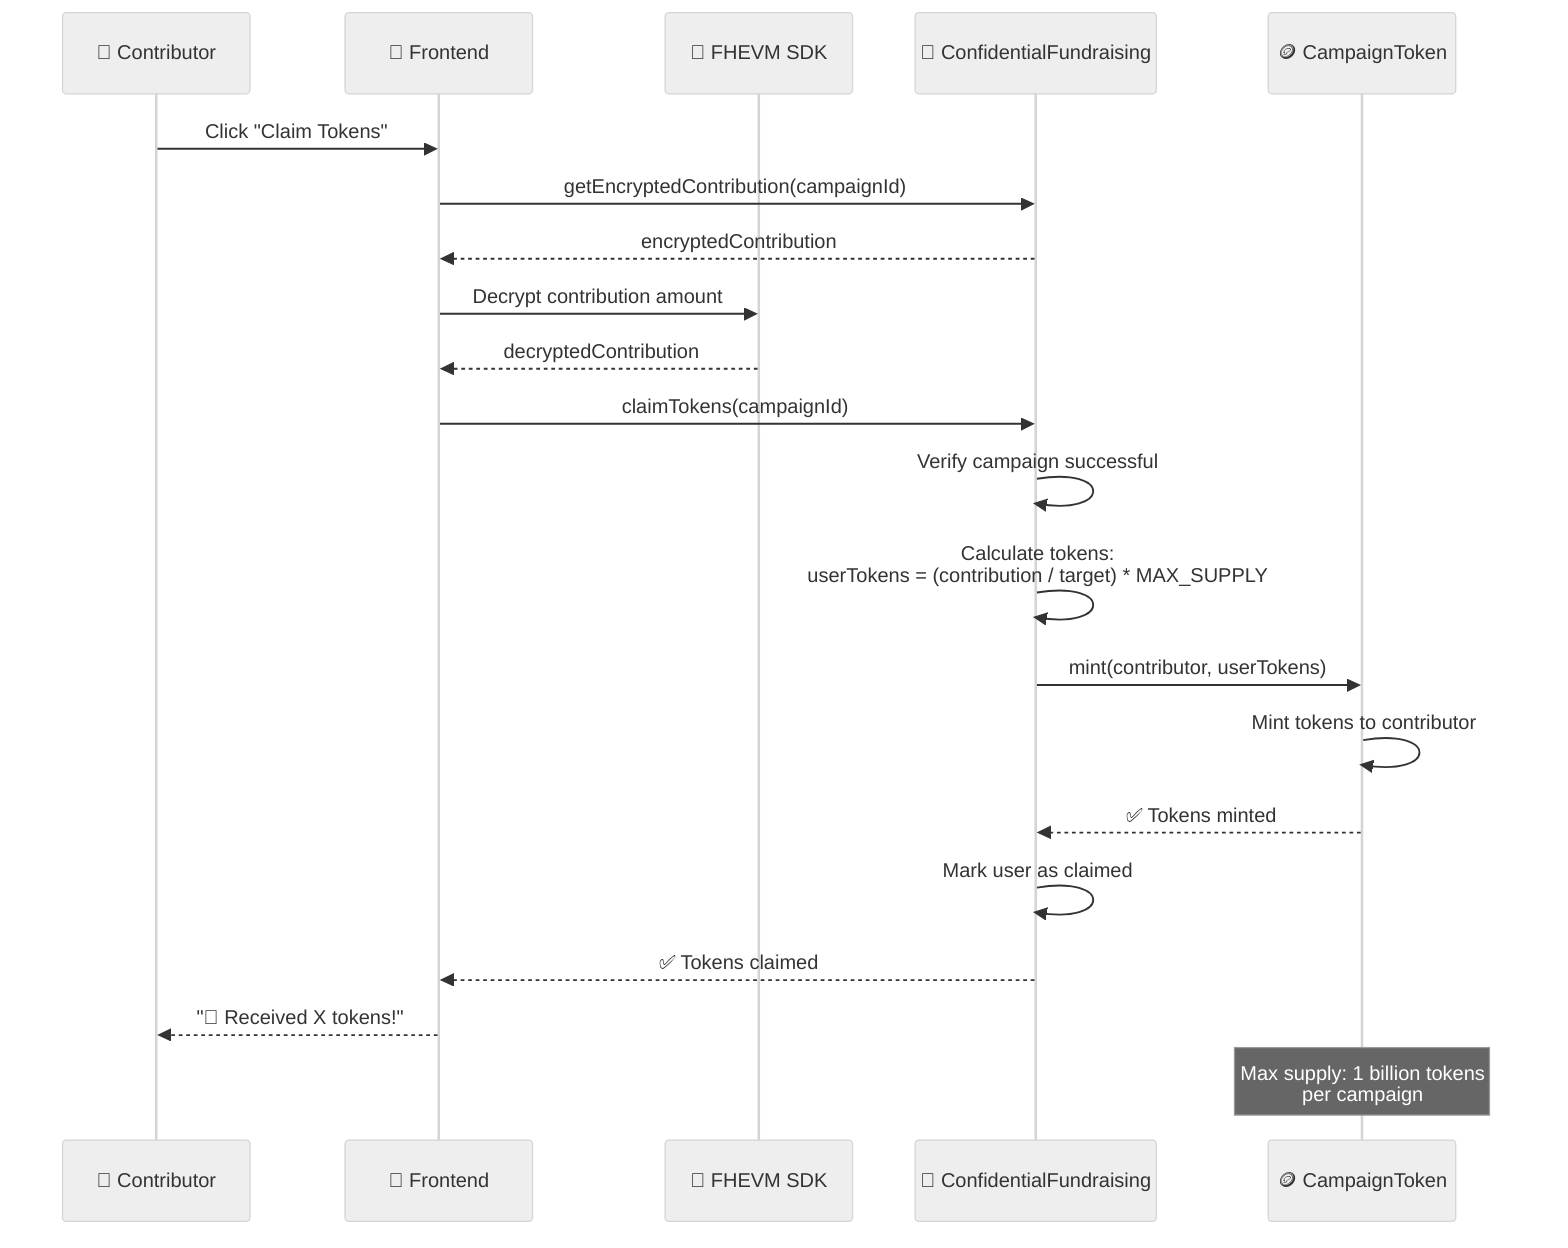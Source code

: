 ---
config:
  look: handDrawn
  theme: neutral
---

sequenceDiagram
    participant U as 👤 Contributor
    participant F as 🎨 Frontend
    participant SDK as 🔐 FHEVM SDK
    participant CF as 📝 ConfidentialFundraising
    participant CT as 🪙 CampaignToken

    U->>F: Click "Claim Tokens"

    F->>CF: getEncryptedContribution(campaignId)
    CF-->>F: encryptedContribution
    F->>SDK: Decrypt contribution amount
    SDK-->>F: decryptedContribution

    F->>CF: claimTokens(campaignId)
    CF->>CF: Verify campaign successful
    CF->>CF: Calculate tokens:<br/>userTokens = (contribution / target) * MAX_SUPPLY
    CF->>CT: mint(contributor, userTokens)
    CT->>CT: Mint tokens to contributor
    CT-->>CF: ✅ Tokens minted
    CF->>CF: Mark user as claimed
    CF-->>F: ✅ Tokens claimed
    F-->>U: "🎊 Received X tokens!"

    Note over CT: Max supply: 1 billion tokens<br/>per campaign
